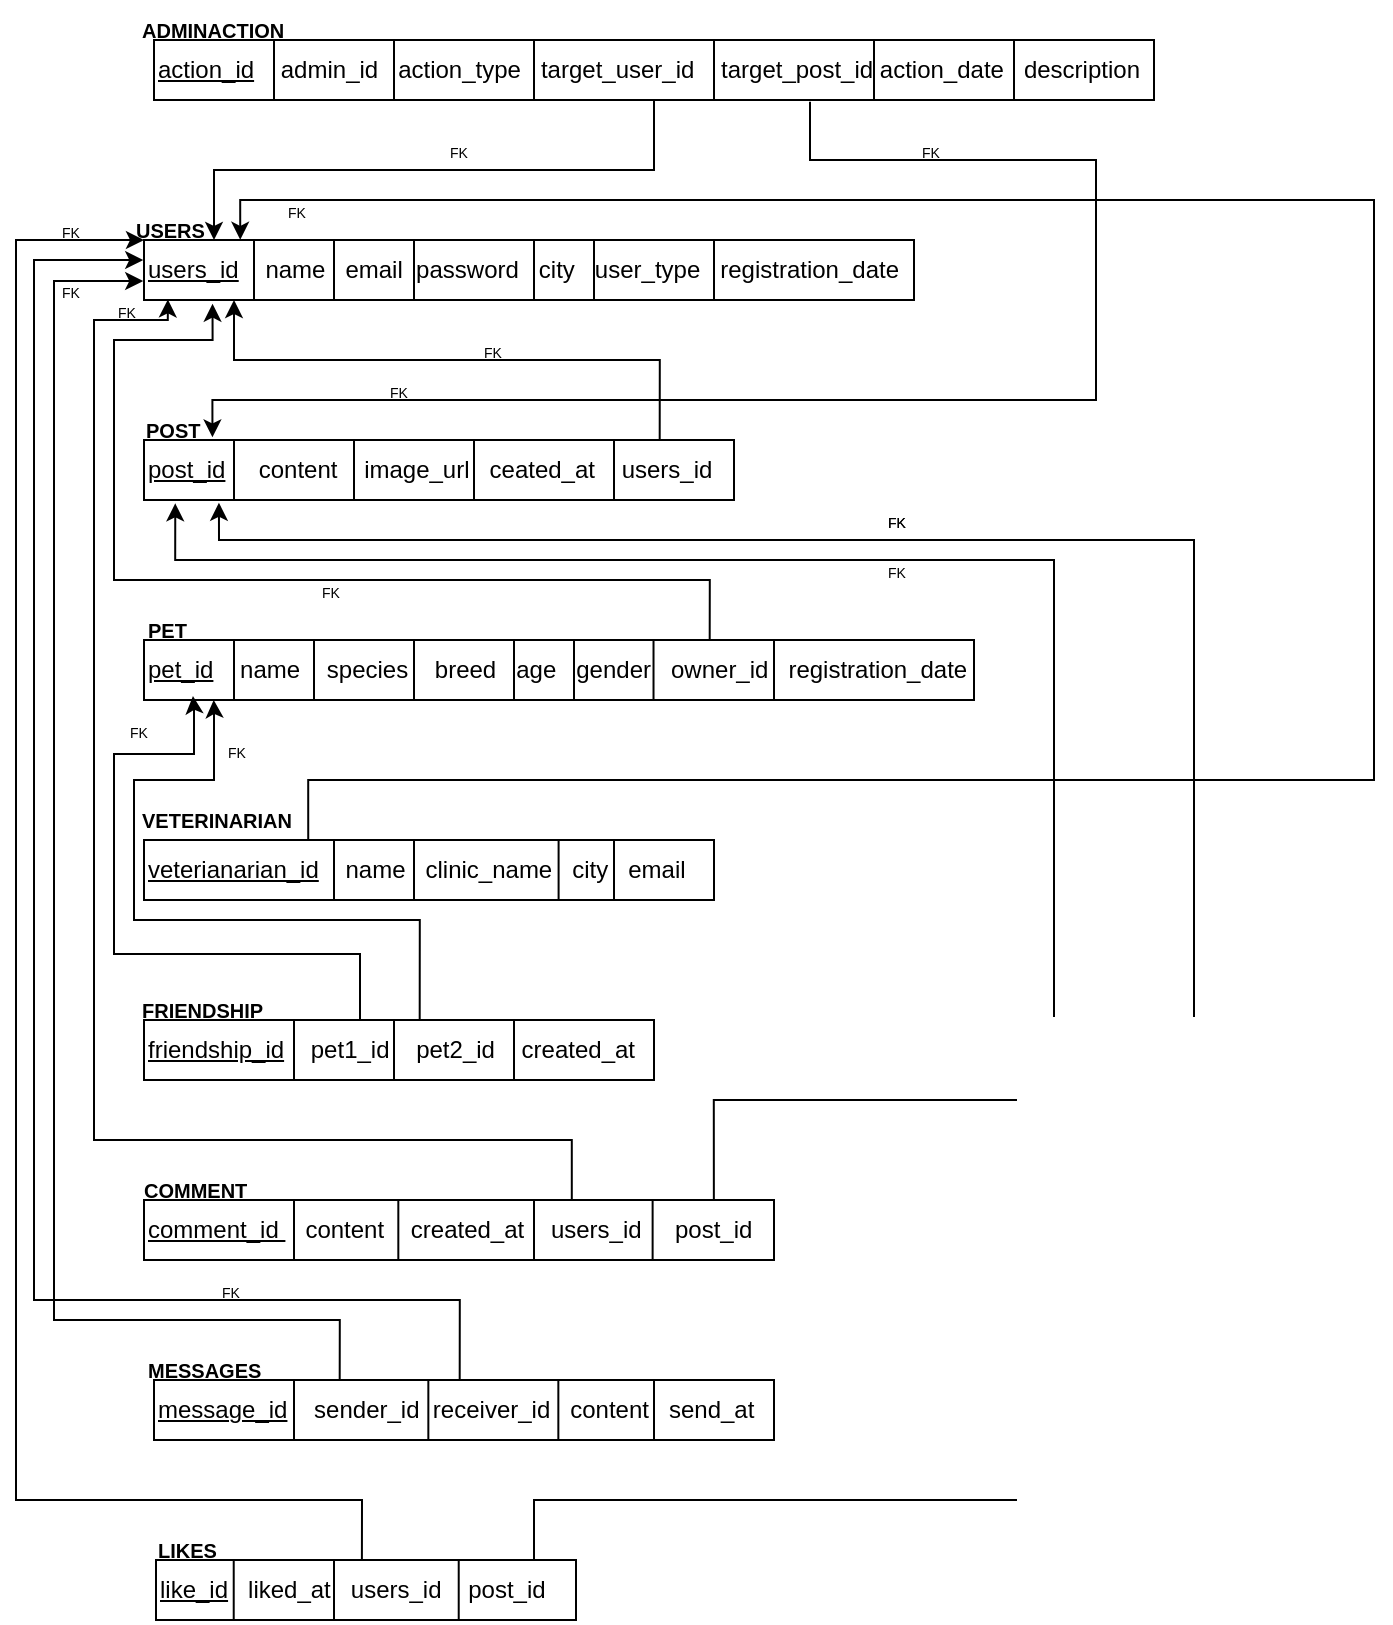 <mxfile version="26.1.1">
  <diagram name="Sayfa -1" id="nUWgRVCfTXm0fBKeNMAv">
    <mxGraphModel dx="1419" dy="959" grid="1" gridSize="10" guides="1" tooltips="1" connect="1" arrows="1" fold="1" page="1" pageScale="1" pageWidth="1100" pageHeight="850" math="0" shadow="0">
      <root>
        <mxCell id="0" />
        <mxCell id="1" parent="0" />
        <mxCell id="niPHYqyCZM59dgQLbPDo-1" value="&lt;u&gt;action_id&lt;/u&gt;&amp;nbsp; &amp;nbsp; admin_id&amp;nbsp; &amp;nbsp;action_type&amp;nbsp; &amp;nbsp;target_user_id&amp;nbsp; &amp;nbsp; target_post_id action_date&amp;nbsp; &amp;nbsp;description&amp;nbsp;" style="rounded=0;whiteSpace=wrap;html=1;align=left;container=0;" vertex="1" parent="1">
          <mxGeometry x="80" y="50" width="500" height="30" as="geometry" />
        </mxCell>
        <mxCell id="niPHYqyCZM59dgQLbPDo-2" value="" style="endArrow=none;html=1;rounded=0;" edge="1" parent="1">
          <mxGeometry width="50" height="50" relative="1" as="geometry">
            <mxPoint x="140" y="80" as="sourcePoint" />
            <mxPoint x="140" y="50" as="targetPoint" />
          </mxGeometry>
        </mxCell>
        <mxCell id="niPHYqyCZM59dgQLbPDo-4" value="&lt;u&gt;users_id&lt;/u&gt;&amp;nbsp; &amp;nbsp; name&amp;nbsp; &amp;nbsp;email&amp;nbsp; password&amp;nbsp; &amp;nbsp;city&amp;nbsp; &amp;nbsp;user_type&amp;nbsp; &amp;nbsp;registration_date" style="rounded=0;whiteSpace=wrap;html=1;align=left;" vertex="1" parent="1">
          <mxGeometry x="75" y="150" width="385" height="30" as="geometry" />
        </mxCell>
        <mxCell id="niPHYqyCZM59dgQLbPDo-5" value="&lt;u&gt;post_id&lt;/u&gt;&amp;nbsp; &amp;nbsp; &amp;nbsp;content&amp;nbsp; &amp;nbsp; image_url&amp;nbsp; &amp;nbsp;ceated_at&amp;nbsp; &amp;nbsp; users_id&amp;nbsp;&amp;nbsp;" style="rounded=0;whiteSpace=wrap;html=1;align=left;" vertex="1" parent="1">
          <mxGeometry x="75" y="250" width="295" height="30" as="geometry" />
        </mxCell>
        <mxCell id="niPHYqyCZM59dgQLbPDo-6" value="&lt;u&gt;pet_id&lt;/u&gt;&amp;nbsp; &amp;nbsp; name&amp;nbsp; &amp;nbsp; species&amp;nbsp; &amp;nbsp; breed&amp;nbsp; &amp;nbsp;age&amp;nbsp; &amp;nbsp;gender&amp;nbsp; &amp;nbsp;owner_id&amp;nbsp; &amp;nbsp;registration_date&amp;nbsp;" style="rounded=0;whiteSpace=wrap;html=1;align=left;" vertex="1" parent="1">
          <mxGeometry x="75" y="350" width="415" height="30" as="geometry" />
        </mxCell>
        <mxCell id="niPHYqyCZM59dgQLbPDo-7" value="&lt;u&gt;veterianarian_id&lt;/u&gt;&amp;nbsp; &amp;nbsp; name&amp;nbsp; &amp;nbsp;clinic_name&amp;nbsp; &amp;nbsp;city&amp;nbsp; &amp;nbsp;email&amp;nbsp;&amp;nbsp;" style="rounded=0;whiteSpace=wrap;html=1;align=left;" vertex="1" parent="1">
          <mxGeometry x="75" y="450" width="285" height="30" as="geometry" />
        </mxCell>
        <mxCell id="niPHYqyCZM59dgQLbPDo-8" value="&lt;u&gt;friendship_id&lt;/u&gt;&amp;nbsp; &amp;nbsp; pet1_id&amp;nbsp; &amp;nbsp; pet2_id&amp;nbsp; &amp;nbsp; created_at&amp;nbsp;" style="rounded=0;whiteSpace=wrap;html=1;align=left;" vertex="1" parent="1">
          <mxGeometry x="75" y="540" width="255" height="30" as="geometry" />
        </mxCell>
        <mxCell id="niPHYqyCZM59dgQLbPDo-9" value="&lt;u&gt;comment_id&amp;nbsp;&lt;/u&gt; &amp;nbsp; content&amp;nbsp; &amp;nbsp; created_at&amp;nbsp; &amp;nbsp; users_id&amp;nbsp; &amp;nbsp; &amp;nbsp;post_id&amp;nbsp; &amp;nbsp;" style="rounded=0;whiteSpace=wrap;html=1;align=left;" vertex="1" parent="1">
          <mxGeometry x="75" y="630" width="315" height="30" as="geometry" />
        </mxCell>
        <mxCell id="niPHYqyCZM59dgQLbPDo-10" value="&lt;u&gt;message_id&lt;/u&gt;&amp;nbsp; &amp;nbsp; sender_id&amp;nbsp; receiver_id&amp;nbsp; &amp;nbsp;content&amp;nbsp; &amp;nbsp;send_at" style="rounded=0;whiteSpace=wrap;html=1;align=left;" vertex="1" parent="1">
          <mxGeometry x="80" y="720" width="310" height="30" as="geometry" />
        </mxCell>
        <mxCell id="niPHYqyCZM59dgQLbPDo-11" value="&lt;u&gt;like_id&lt;/u&gt;&amp;nbsp; &amp;nbsp;liked_at&amp;nbsp; &amp;nbsp;users_id&amp;nbsp; &amp;nbsp; post_id" style="rounded=0;whiteSpace=wrap;html=1;align=left;" vertex="1" parent="1">
          <mxGeometry x="81" y="810" width="210" height="30" as="geometry" />
        </mxCell>
        <mxCell id="niPHYqyCZM59dgQLbPDo-14" value="" style="endArrow=none;html=1;rounded=0;" edge="1" parent="1">
          <mxGeometry width="50" height="50" relative="1" as="geometry">
            <mxPoint x="200" y="80" as="sourcePoint" />
            <mxPoint x="200" y="50" as="targetPoint" />
          </mxGeometry>
        </mxCell>
        <mxCell id="niPHYqyCZM59dgQLbPDo-15" value="" style="endArrow=none;html=1;rounded=0;" edge="1" parent="1">
          <mxGeometry width="50" height="50" relative="1" as="geometry">
            <mxPoint x="270" y="80" as="sourcePoint" />
            <mxPoint x="270" y="50" as="targetPoint" />
          </mxGeometry>
        </mxCell>
        <mxCell id="niPHYqyCZM59dgQLbPDo-16" value="" style="endArrow=none;html=1;rounded=0;" edge="1" parent="1">
          <mxGeometry width="50" height="50" relative="1" as="geometry">
            <mxPoint x="360" y="80" as="sourcePoint" />
            <mxPoint x="360" y="50" as="targetPoint" />
          </mxGeometry>
        </mxCell>
        <mxCell id="niPHYqyCZM59dgQLbPDo-19" value="" style="endArrow=none;html=1;rounded=0;" edge="1" parent="1">
          <mxGeometry width="50" height="50" relative="1" as="geometry">
            <mxPoint x="440" y="80" as="sourcePoint" />
            <mxPoint x="440" y="50" as="targetPoint" />
          </mxGeometry>
        </mxCell>
        <mxCell id="niPHYqyCZM59dgQLbPDo-20" value="" style="endArrow=none;html=1;rounded=0;" edge="1" parent="1">
          <mxGeometry width="50" height="50" relative="1" as="geometry">
            <mxPoint x="510" y="80" as="sourcePoint" />
            <mxPoint x="510" y="50" as="targetPoint" />
          </mxGeometry>
        </mxCell>
        <mxCell id="niPHYqyCZM59dgQLbPDo-21" value="" style="endArrow=none;html=1;rounded=0;" edge="1" parent="1">
          <mxGeometry width="50" height="50" relative="1" as="geometry">
            <mxPoint x="130" y="180" as="sourcePoint" />
            <mxPoint x="130" y="150" as="targetPoint" />
          </mxGeometry>
        </mxCell>
        <mxCell id="niPHYqyCZM59dgQLbPDo-24" value="" style="endArrow=none;html=1;rounded=0;" edge="1" parent="1">
          <mxGeometry width="50" height="50" relative="1" as="geometry">
            <mxPoint x="170" y="180" as="sourcePoint" />
            <mxPoint x="170" y="150" as="targetPoint" />
          </mxGeometry>
        </mxCell>
        <mxCell id="niPHYqyCZM59dgQLbPDo-26" value="" style="endArrow=none;html=1;rounded=0;" edge="1" parent="1">
          <mxGeometry width="50" height="50" relative="1" as="geometry">
            <mxPoint x="210" y="180" as="sourcePoint" />
            <mxPoint x="210" y="150" as="targetPoint" />
          </mxGeometry>
        </mxCell>
        <mxCell id="niPHYqyCZM59dgQLbPDo-27" value="" style="endArrow=none;html=1;rounded=0;" edge="1" parent="1">
          <mxGeometry width="50" height="50" relative="1" as="geometry">
            <mxPoint x="270" y="180" as="sourcePoint" />
            <mxPoint x="270" y="150" as="targetPoint" />
          </mxGeometry>
        </mxCell>
        <mxCell id="niPHYqyCZM59dgQLbPDo-28" value="" style="endArrow=none;html=1;rounded=0;" edge="1" parent="1">
          <mxGeometry width="50" height="50" relative="1" as="geometry">
            <mxPoint x="120" y="280" as="sourcePoint" />
            <mxPoint x="120" y="250" as="targetPoint" />
          </mxGeometry>
        </mxCell>
        <mxCell id="niPHYqyCZM59dgQLbPDo-29" value="" style="endArrow=none;html=1;rounded=0;" edge="1" parent="1">
          <mxGeometry width="50" height="50" relative="1" as="geometry">
            <mxPoint x="300" y="180" as="sourcePoint" />
            <mxPoint x="300" y="150" as="targetPoint" />
          </mxGeometry>
        </mxCell>
        <mxCell id="niPHYqyCZM59dgQLbPDo-31" value="" style="endArrow=none;html=1;rounded=0;" edge="1" parent="1">
          <mxGeometry width="50" height="50" relative="1" as="geometry">
            <mxPoint x="360" y="180" as="sourcePoint" />
            <mxPoint x="360" y="150" as="targetPoint" />
          </mxGeometry>
        </mxCell>
        <mxCell id="niPHYqyCZM59dgQLbPDo-32" value="" style="endArrow=none;html=1;rounded=0;" edge="1" parent="1">
          <mxGeometry width="50" height="50" relative="1" as="geometry">
            <mxPoint x="180" y="280" as="sourcePoint" />
            <mxPoint x="180" y="250" as="targetPoint" />
          </mxGeometry>
        </mxCell>
        <mxCell id="niPHYqyCZM59dgQLbPDo-33" value="" style="endArrow=none;html=1;rounded=0;" edge="1" parent="1">
          <mxGeometry width="50" height="50" relative="1" as="geometry">
            <mxPoint x="240" y="280" as="sourcePoint" />
            <mxPoint x="240" y="250" as="targetPoint" />
          </mxGeometry>
        </mxCell>
        <mxCell id="niPHYqyCZM59dgQLbPDo-34" value="" style="endArrow=none;html=1;rounded=0;" edge="1" parent="1">
          <mxGeometry width="50" height="50" relative="1" as="geometry">
            <mxPoint x="310" y="280" as="sourcePoint" />
            <mxPoint x="310" y="250" as="targetPoint" />
          </mxGeometry>
        </mxCell>
        <mxCell id="niPHYqyCZM59dgQLbPDo-35" value="" style="endArrow=none;html=1;rounded=0;" edge="1" parent="1">
          <mxGeometry width="50" height="50" relative="1" as="geometry">
            <mxPoint x="120" y="380" as="sourcePoint" />
            <mxPoint x="120" y="350" as="targetPoint" />
          </mxGeometry>
        </mxCell>
        <mxCell id="niPHYqyCZM59dgQLbPDo-36" value="" style="endArrow=none;html=1;rounded=0;" edge="1" parent="1">
          <mxGeometry width="50" height="50" relative="1" as="geometry">
            <mxPoint x="170" y="480" as="sourcePoint" />
            <mxPoint x="170" y="450" as="targetPoint" />
          </mxGeometry>
        </mxCell>
        <mxCell id="niPHYqyCZM59dgQLbPDo-37" value="" style="endArrow=none;html=1;rounded=0;" edge="1" parent="1">
          <mxGeometry width="50" height="50" relative="1" as="geometry">
            <mxPoint x="160" y="380" as="sourcePoint" />
            <mxPoint x="160" y="350" as="targetPoint" />
          </mxGeometry>
        </mxCell>
        <mxCell id="niPHYqyCZM59dgQLbPDo-41" value="" style="endArrow=none;html=1;rounded=0;" edge="1" parent="1">
          <mxGeometry width="50" height="50" relative="1" as="geometry">
            <mxPoint x="210" y="380" as="sourcePoint" />
            <mxPoint x="210" y="350" as="targetPoint" />
          </mxGeometry>
        </mxCell>
        <mxCell id="niPHYqyCZM59dgQLbPDo-42" value="" style="endArrow=none;html=1;rounded=0;" edge="1" parent="1">
          <mxGeometry width="50" height="50" relative="1" as="geometry">
            <mxPoint x="260" y="380" as="sourcePoint" />
            <mxPoint x="260" y="350" as="targetPoint" />
          </mxGeometry>
        </mxCell>
        <mxCell id="niPHYqyCZM59dgQLbPDo-43" value="" style="endArrow=none;html=1;rounded=0;" edge="1" parent="1">
          <mxGeometry width="50" height="50" relative="1" as="geometry">
            <mxPoint x="290" y="380" as="sourcePoint" />
            <mxPoint x="290" y="350" as="targetPoint" />
          </mxGeometry>
        </mxCell>
        <mxCell id="niPHYqyCZM59dgQLbPDo-44" value="" style="endArrow=none;html=1;rounded=0;" edge="1" parent="1">
          <mxGeometry width="50" height="50" relative="1" as="geometry">
            <mxPoint x="329.76" y="380" as="sourcePoint" />
            <mxPoint x="329.76" y="350" as="targetPoint" />
          </mxGeometry>
        </mxCell>
        <mxCell id="niPHYqyCZM59dgQLbPDo-45" value="" style="endArrow=none;html=1;rounded=0;" edge="1" parent="1">
          <mxGeometry width="50" height="50" relative="1" as="geometry">
            <mxPoint x="390" y="380" as="sourcePoint" />
            <mxPoint x="390" y="350" as="targetPoint" />
          </mxGeometry>
        </mxCell>
        <mxCell id="niPHYqyCZM59dgQLbPDo-47" value="" style="endArrow=none;html=1;rounded=0;" edge="1" parent="1">
          <mxGeometry width="50" height="50" relative="1" as="geometry">
            <mxPoint x="210" y="480" as="sourcePoint" />
            <mxPoint x="210" y="450" as="targetPoint" />
          </mxGeometry>
        </mxCell>
        <mxCell id="niPHYqyCZM59dgQLbPDo-48" value="" style="endArrow=none;html=1;rounded=0;" edge="1" parent="1">
          <mxGeometry width="50" height="50" relative="1" as="geometry">
            <mxPoint x="282.3" y="480" as="sourcePoint" />
            <mxPoint x="282.3" y="450" as="targetPoint" />
          </mxGeometry>
        </mxCell>
        <mxCell id="niPHYqyCZM59dgQLbPDo-49" value="" style="endArrow=none;html=1;rounded=0;" edge="1" parent="1">
          <mxGeometry width="50" height="50" relative="1" as="geometry">
            <mxPoint x="310" y="480" as="sourcePoint" />
            <mxPoint x="310" y="450" as="targetPoint" />
          </mxGeometry>
        </mxCell>
        <mxCell id="niPHYqyCZM59dgQLbPDo-51" value="" style="endArrow=none;html=1;rounded=0;" edge="1" parent="1">
          <mxGeometry width="50" height="50" relative="1" as="geometry">
            <mxPoint x="150" y="570" as="sourcePoint" />
            <mxPoint x="150" y="540" as="targetPoint" />
          </mxGeometry>
        </mxCell>
        <mxCell id="niPHYqyCZM59dgQLbPDo-52" value="" style="endArrow=none;html=1;rounded=0;" edge="1" parent="1" source="niPHYqyCZM59dgQLbPDo-8">
          <mxGeometry width="50" height="50" relative="1" as="geometry">
            <mxPoint x="150" y="570" as="sourcePoint" />
            <mxPoint x="150" y="540" as="targetPoint" />
          </mxGeometry>
        </mxCell>
        <mxCell id="niPHYqyCZM59dgQLbPDo-53" value="" style="endArrow=none;html=1;rounded=0;" edge="1" parent="1">
          <mxGeometry width="50" height="50" relative="1" as="geometry">
            <mxPoint x="200" y="570" as="sourcePoint" />
            <mxPoint x="200" y="540" as="targetPoint" />
          </mxGeometry>
        </mxCell>
        <mxCell id="niPHYqyCZM59dgQLbPDo-54" value="" style="endArrow=none;html=1;rounded=0;" edge="1" parent="1">
          <mxGeometry width="50" height="50" relative="1" as="geometry">
            <mxPoint x="260" y="570" as="sourcePoint" />
            <mxPoint x="260" y="540" as="targetPoint" />
          </mxGeometry>
        </mxCell>
        <mxCell id="niPHYqyCZM59dgQLbPDo-55" value="" style="endArrow=none;html=1;rounded=0;" edge="1" parent="1">
          <mxGeometry width="50" height="50" relative="1" as="geometry">
            <mxPoint x="150" y="660" as="sourcePoint" />
            <mxPoint x="150" y="630" as="targetPoint" />
          </mxGeometry>
        </mxCell>
        <mxCell id="niPHYqyCZM59dgQLbPDo-56" value="" style="endArrow=none;html=1;rounded=0;" edge="1" parent="1">
          <mxGeometry width="50" height="50" relative="1" as="geometry">
            <mxPoint x="202.16" y="660" as="sourcePoint" />
            <mxPoint x="202.16" y="630" as="targetPoint" />
          </mxGeometry>
        </mxCell>
        <mxCell id="niPHYqyCZM59dgQLbPDo-57" value="" style="endArrow=none;html=1;rounded=0;" edge="1" parent="1" source="niPHYqyCZM59dgQLbPDo-9">
          <mxGeometry width="50" height="50" relative="1" as="geometry">
            <mxPoint x="202.16" y="660" as="sourcePoint" />
            <mxPoint x="202.16" y="630" as="targetPoint" />
          </mxGeometry>
        </mxCell>
        <mxCell id="niPHYqyCZM59dgQLbPDo-58" value="" style="endArrow=none;html=1;rounded=0;" edge="1" parent="1">
          <mxGeometry width="50" height="50" relative="1" as="geometry">
            <mxPoint x="270" y="660" as="sourcePoint" />
            <mxPoint x="270" y="630" as="targetPoint" />
          </mxGeometry>
        </mxCell>
        <mxCell id="niPHYqyCZM59dgQLbPDo-59" value="" style="endArrow=none;html=1;rounded=0;" edge="1" parent="1">
          <mxGeometry width="50" height="50" relative="1" as="geometry">
            <mxPoint x="329.31" y="660" as="sourcePoint" />
            <mxPoint x="329.31" y="630" as="targetPoint" />
          </mxGeometry>
        </mxCell>
        <mxCell id="niPHYqyCZM59dgQLbPDo-61" value="" style="endArrow=none;html=1;rounded=0;" edge="1" parent="1">
          <mxGeometry width="50" height="50" relative="1" as="geometry">
            <mxPoint x="150" y="750" as="sourcePoint" />
            <mxPoint x="150" y="720" as="targetPoint" />
          </mxGeometry>
        </mxCell>
        <mxCell id="niPHYqyCZM59dgQLbPDo-62" value="" style="endArrow=none;html=1;rounded=0;" edge="1" parent="1">
          <mxGeometry width="50" height="50" relative="1" as="geometry">
            <mxPoint x="217.17" y="750" as="sourcePoint" />
            <mxPoint x="217.17" y="720" as="targetPoint" />
          </mxGeometry>
        </mxCell>
        <mxCell id="niPHYqyCZM59dgQLbPDo-63" value="" style="endArrow=none;html=1;rounded=0;" edge="1" parent="1">
          <mxGeometry width="50" height="50" relative="1" as="geometry">
            <mxPoint x="282.17" y="750" as="sourcePoint" />
            <mxPoint x="282.17" y="720" as="targetPoint" />
          </mxGeometry>
        </mxCell>
        <mxCell id="niPHYqyCZM59dgQLbPDo-64" value="" style="endArrow=none;html=1;rounded=0;" edge="1" parent="1">
          <mxGeometry width="50" height="50" relative="1" as="geometry">
            <mxPoint x="330" y="750" as="sourcePoint" />
            <mxPoint x="330" y="720" as="targetPoint" />
          </mxGeometry>
        </mxCell>
        <mxCell id="niPHYqyCZM59dgQLbPDo-66" value="" style="endArrow=none;html=1;rounded=0;" edge="1" parent="1">
          <mxGeometry width="50" height="50" relative="1" as="geometry">
            <mxPoint x="119.86" y="840" as="sourcePoint" />
            <mxPoint x="119.86" y="810" as="targetPoint" />
          </mxGeometry>
        </mxCell>
        <mxCell id="niPHYqyCZM59dgQLbPDo-68" value="" style="endArrow=none;html=1;rounded=0;" edge="1" parent="1">
          <mxGeometry width="50" height="50" relative="1" as="geometry">
            <mxPoint x="170" y="840" as="sourcePoint" />
            <mxPoint x="170" y="810" as="targetPoint" />
          </mxGeometry>
        </mxCell>
        <mxCell id="niPHYqyCZM59dgQLbPDo-69" value="" style="endArrow=none;html=1;rounded=0;" edge="1" parent="1">
          <mxGeometry width="50" height="50" relative="1" as="geometry">
            <mxPoint x="232.36" y="840" as="sourcePoint" />
            <mxPoint x="232.36" y="810" as="targetPoint" />
          </mxGeometry>
        </mxCell>
        <mxCell id="niPHYqyCZM59dgQLbPDo-71" value="&lt;font style=&quot;font-size: 10px;&quot;&gt;&lt;b&gt;ADMINACTION&lt;/b&gt;&lt;/font&gt;" style="text;html=1;align=left;verticalAlign=middle;whiteSpace=wrap;rounded=0;" vertex="1" parent="1">
          <mxGeometry x="72" y="30" width="65" height="30" as="geometry" />
        </mxCell>
        <mxCell id="niPHYqyCZM59dgQLbPDo-76" value="&lt;span style=&quot;font-size: 10px;&quot;&gt;&lt;b&gt;USERS&lt;/b&gt;&lt;/span&gt;" style="text;html=1;align=left;verticalAlign=middle;whiteSpace=wrap;rounded=0;" vertex="1" parent="1">
          <mxGeometry x="69" y="140" width="35" height="10" as="geometry" />
        </mxCell>
        <mxCell id="niPHYqyCZM59dgQLbPDo-77" value="&lt;span style=&quot;font-size: 10px;&quot;&gt;&lt;b&gt;POST&lt;/b&gt;&lt;/span&gt;" style="text;html=1;align=left;verticalAlign=middle;whiteSpace=wrap;rounded=0;" vertex="1" parent="1">
          <mxGeometry x="74" y="230" width="25" height="30" as="geometry" />
        </mxCell>
        <mxCell id="niPHYqyCZM59dgQLbPDo-78" value="&lt;span style=&quot;font-size: 10px;&quot;&gt;&lt;b&gt;PET&lt;/b&gt;&lt;/span&gt;" style="text;html=1;align=left;verticalAlign=middle;whiteSpace=wrap;rounded=0;" vertex="1" parent="1">
          <mxGeometry x="75" y="330" width="15" height="30" as="geometry" />
        </mxCell>
        <mxCell id="niPHYqyCZM59dgQLbPDo-79" value="&lt;span style=&quot;font-size: 10px;&quot;&gt;&lt;b&gt;VETERINARIAN&lt;/b&gt;&lt;/span&gt;" style="text;html=1;align=left;verticalAlign=middle;whiteSpace=wrap;rounded=0;" vertex="1" parent="1">
          <mxGeometry x="72" y="425" width="65" height="30" as="geometry" />
        </mxCell>
        <mxCell id="niPHYqyCZM59dgQLbPDo-80" value="&lt;span style=&quot;font-size: 10px;&quot;&gt;&lt;b&gt;FRIENDSHIP&lt;/b&gt;&lt;/span&gt;" style="text;html=1;align=left;verticalAlign=middle;whiteSpace=wrap;rounded=0;" vertex="1" parent="1">
          <mxGeometry x="72" y="520" width="55" height="30" as="geometry" />
        </mxCell>
        <mxCell id="niPHYqyCZM59dgQLbPDo-81" value="&lt;span style=&quot;font-size: 10px;&quot;&gt;&lt;b&gt;COMMENT&lt;/b&gt;&lt;/span&gt;" style="text;html=1;align=left;verticalAlign=middle;whiteSpace=wrap;rounded=0;" vertex="1" parent="1">
          <mxGeometry x="72.5" y="610" width="45" height="30" as="geometry" />
        </mxCell>
        <mxCell id="niPHYqyCZM59dgQLbPDo-82" value="&lt;span style=&quot;font-size: 10px;&quot;&gt;&lt;b&gt;MESSAGES&lt;/b&gt;&lt;/span&gt;" style="text;html=1;align=left;verticalAlign=middle;whiteSpace=wrap;rounded=0;" vertex="1" parent="1">
          <mxGeometry x="75" y="700" width="45" height="30" as="geometry" />
        </mxCell>
        <mxCell id="niPHYqyCZM59dgQLbPDo-83" value="&lt;span style=&quot;font-size: 10px;&quot;&gt;&lt;b&gt;LIKES&lt;/b&gt;&lt;/span&gt;" style="text;html=1;align=left;verticalAlign=middle;whiteSpace=wrap;rounded=0;" vertex="1" parent="1">
          <mxGeometry x="80" y="790" width="30" height="30" as="geometry" />
        </mxCell>
        <mxCell id="niPHYqyCZM59dgQLbPDo-86" style="edgeStyle=orthogonalEdgeStyle;rounded=0;orthogonalLoop=1;jettySize=auto;html=1;" edge="1" parent="1" source="niPHYqyCZM59dgQLbPDo-1" target="niPHYqyCZM59dgQLbPDo-4">
          <mxGeometry relative="1" as="geometry">
            <Array as="points">
              <mxPoint x="330" y="115" />
              <mxPoint x="110" y="115" />
            </Array>
          </mxGeometry>
        </mxCell>
        <mxCell id="niPHYqyCZM59dgQLbPDo-88" style="edgeStyle=orthogonalEdgeStyle;rounded=0;orthogonalLoop=1;jettySize=auto;html=1;exitX=0.656;exitY=1.029;exitDx=0;exitDy=0;exitPerimeter=0;entryX=0.116;entryY=-0.044;entryDx=0;entryDy=0;entryPerimeter=0;" edge="1" parent="1" source="niPHYqyCZM59dgQLbPDo-1" target="niPHYqyCZM59dgQLbPDo-5">
          <mxGeometry relative="1" as="geometry">
            <mxPoint x="410" y="111" as="sourcePoint" />
            <mxPoint x="550" y="240" as="targetPoint" />
            <Array as="points">
              <mxPoint x="408" y="110" />
              <mxPoint x="551" y="110" />
              <mxPoint x="551" y="230" />
              <mxPoint x="109" y="230" />
            </Array>
          </mxGeometry>
        </mxCell>
        <mxCell id="niPHYqyCZM59dgQLbPDo-92" style="edgeStyle=orthogonalEdgeStyle;rounded=0;orthogonalLoop=1;jettySize=auto;html=1;" edge="1" parent="1">
          <mxGeometry relative="1" as="geometry">
            <mxPoint x="332.85" y="250" as="sourcePoint" />
            <mxPoint x="120.0" y="180" as="targetPoint" />
            <Array as="points">
              <mxPoint x="333" y="210" />
              <mxPoint x="120" y="210" />
            </Array>
          </mxGeometry>
        </mxCell>
        <mxCell id="niPHYqyCZM59dgQLbPDo-94" style="edgeStyle=orthogonalEdgeStyle;rounded=0;orthogonalLoop=1;jettySize=auto;html=1;entryX=0.089;entryY=1.062;entryDx=0;entryDy=0;entryPerimeter=0;" edge="1" parent="1" target="niPHYqyCZM59dgQLbPDo-4">
          <mxGeometry relative="1" as="geometry">
            <mxPoint x="357.85" y="350" as="sourcePoint" />
            <mxPoint x="110" y="200" as="targetPoint" />
            <Array as="points">
              <mxPoint x="358" y="320" />
              <mxPoint x="60" y="320" />
              <mxPoint x="60" y="200" />
              <mxPoint x="109" y="200" />
            </Array>
          </mxGeometry>
        </mxCell>
        <mxCell id="niPHYqyCZM59dgQLbPDo-98" style="edgeStyle=orthogonalEdgeStyle;rounded=0;orthogonalLoop=1;jettySize=auto;html=1;entryX=0.059;entryY=0.933;entryDx=0;entryDy=0;entryPerimeter=0;" edge="1" parent="1" target="niPHYqyCZM59dgQLbPDo-6">
          <mxGeometry relative="1" as="geometry">
            <mxPoint x="183" y="540" as="sourcePoint" />
            <mxPoint x="110.275" y="383.55" as="targetPoint" />
            <Array as="points">
              <mxPoint x="183" y="507" />
              <mxPoint x="60" y="507" />
              <mxPoint x="60" y="407" />
              <mxPoint x="100" y="407" />
              <mxPoint x="100" y="384" />
              <mxPoint x="100" y="384" />
            </Array>
          </mxGeometry>
        </mxCell>
        <mxCell id="niPHYqyCZM59dgQLbPDo-99" style="edgeStyle=orthogonalEdgeStyle;rounded=0;orthogonalLoop=1;jettySize=auto;html=1;entryX=0.084;entryY=1;entryDx=0;entryDy=0;entryPerimeter=0;" edge="1" parent="1" target="niPHYqyCZM59dgQLbPDo-6">
          <mxGeometry relative="1" as="geometry">
            <mxPoint x="212.85" y="540" as="sourcePoint" />
            <mxPoint x="147" y="383" as="targetPoint" />
            <Array as="points">
              <mxPoint x="213" y="490" />
              <mxPoint x="70" y="490" />
              <mxPoint x="70" y="420" />
              <mxPoint x="110" y="420" />
              <mxPoint x="110" y="383" />
            </Array>
          </mxGeometry>
        </mxCell>
        <mxCell id="niPHYqyCZM59dgQLbPDo-102" style="edgeStyle=orthogonalEdgeStyle;rounded=0;orthogonalLoop=1;jettySize=auto;html=1;entryX=-0.001;entryY=0.684;entryDx=0;entryDy=0;entryPerimeter=0;" edge="1" parent="1" target="niPHYqyCZM59dgQLbPDo-4">
          <mxGeometry relative="1" as="geometry">
            <mxPoint x="172.85" y="720" as="sourcePoint" />
            <mxPoint x="50" y="170" as="targetPoint" />
            <Array as="points">
              <mxPoint x="173" y="690" />
              <mxPoint x="30" y="690" />
              <mxPoint x="30" y="171" />
            </Array>
          </mxGeometry>
        </mxCell>
        <mxCell id="niPHYqyCZM59dgQLbPDo-103" style="edgeStyle=orthogonalEdgeStyle;rounded=0;orthogonalLoop=1;jettySize=auto;html=1;entryX=-0.001;entryY=0.333;entryDx=0;entryDy=0;entryPerimeter=0;" edge="1" parent="1">
          <mxGeometry relative="1" as="geometry">
            <mxPoint x="232.85" y="720.01" as="sourcePoint" />
            <mxPoint x="74.615" y="160" as="targetPoint" />
            <Array as="points">
              <mxPoint x="233" y="680.01" />
              <mxPoint x="20" y="680.01" />
              <mxPoint x="20" y="160.01" />
            </Array>
          </mxGeometry>
        </mxCell>
        <mxCell id="niPHYqyCZM59dgQLbPDo-104" style="edgeStyle=orthogonalEdgeStyle;rounded=0;orthogonalLoop=1;jettySize=auto;html=1;entryX=0;entryY=0;entryDx=0;entryDy=0;" edge="1" parent="1" target="niPHYqyCZM59dgQLbPDo-4">
          <mxGeometry relative="1" as="geometry">
            <mxPoint x="183.95" y="810" as="sourcePoint" />
            <mxPoint x="70" y="150" as="targetPoint" />
            <Array as="points">
              <mxPoint x="184" y="780" />
              <mxPoint x="11" y="780" />
              <mxPoint x="11" y="150" />
            </Array>
          </mxGeometry>
        </mxCell>
        <mxCell id="niPHYqyCZM59dgQLbPDo-106" style="edgeStyle=orthogonalEdgeStyle;rounded=0;orthogonalLoop=1;jettySize=auto;html=1;entryX=0.053;entryY=1.056;entryDx=0;entryDy=0;entryPerimeter=0;" edge="1" parent="1" target="niPHYqyCZM59dgQLbPDo-5">
          <mxGeometry relative="1" as="geometry">
            <mxPoint x="359.93" y="630" as="sourcePoint" />
            <mxPoint x="90" y="310" as="targetPoint" />
            <Array as="points">
              <mxPoint x="360" y="580" />
              <mxPoint x="530" y="580" />
              <mxPoint x="530" y="310" />
              <mxPoint x="91" y="310" />
            </Array>
          </mxGeometry>
        </mxCell>
        <mxCell id="niPHYqyCZM59dgQLbPDo-107" style="edgeStyle=orthogonalEdgeStyle;rounded=0;orthogonalLoop=1;jettySize=auto;html=1;entryX=0.127;entryY=1.046;entryDx=0;entryDy=0;entryPerimeter=0;" edge="1" parent="1" target="niPHYqyCZM59dgQLbPDo-5">
          <mxGeometry relative="1" as="geometry">
            <mxPoint x="270.0" y="810" as="sourcePoint" />
            <mxPoint x="110" y="290" as="targetPoint" />
            <Array as="points">
              <mxPoint x="270" y="780" />
              <mxPoint x="600" y="780" />
              <mxPoint x="600" y="300" />
              <mxPoint x="113" y="300" />
            </Array>
          </mxGeometry>
        </mxCell>
        <mxCell id="niPHYqyCZM59dgQLbPDo-110" value="&lt;font style=&quot;font-size: 7px;&quot;&gt;FK&lt;/font&gt;" style="text;html=1;align=center;verticalAlign=middle;whiteSpace=wrap;rounded=0;" vertex="1" parent="1">
          <mxGeometry x="224" y="100" width="17" height="10" as="geometry" />
        </mxCell>
        <mxCell id="niPHYqyCZM59dgQLbPDo-112" value="&lt;font style=&quot;font-size: 7px;&quot;&gt;FK&lt;/font&gt;" style="text;html=1;align=center;verticalAlign=middle;whiteSpace=wrap;rounded=0;" vertex="1" parent="1">
          <mxGeometry x="460" y="100" width="17" height="10" as="geometry" />
        </mxCell>
        <mxCell id="niPHYqyCZM59dgQLbPDo-113" value="&lt;font style=&quot;font-size: 7px;&quot;&gt;FK&lt;/font&gt;" style="text;html=1;align=center;verticalAlign=middle;whiteSpace=wrap;rounded=0;" vertex="1" parent="1">
          <mxGeometry x="241" y="200" width="17" height="10" as="geometry" />
        </mxCell>
        <mxCell id="niPHYqyCZM59dgQLbPDo-114" value="&lt;font style=&quot;font-size: 7px;&quot;&gt;FK&lt;/font&gt;" style="text;html=1;align=center;verticalAlign=middle;whiteSpace=wrap;rounded=0;" vertex="1" parent="1">
          <mxGeometry x="194" y="220" width="17" height="10" as="geometry" />
        </mxCell>
        <mxCell id="niPHYqyCZM59dgQLbPDo-115" value="&lt;font style=&quot;font-size: 7px;&quot;&gt;FK&lt;/font&gt;" style="text;html=1;align=center;verticalAlign=middle;whiteSpace=wrap;rounded=0;" vertex="1" parent="1">
          <mxGeometry x="160" y="320" width="17" height="10" as="geometry" />
        </mxCell>
        <mxCell id="niPHYqyCZM59dgQLbPDo-116" value="&lt;font style=&quot;font-size: 7px;&quot;&gt;FK&lt;/font&gt;" style="text;html=1;align=center;verticalAlign=middle;whiteSpace=wrap;rounded=0;" vertex="1" parent="1">
          <mxGeometry x="443" y="285" width="17" height="10" as="geometry" />
        </mxCell>
        <mxCell id="niPHYqyCZM59dgQLbPDo-117" value="&lt;font style=&quot;font-size: 7px;&quot;&gt;FK&lt;/font&gt;" style="text;html=1;align=center;verticalAlign=middle;whiteSpace=wrap;rounded=0;" vertex="1" parent="1">
          <mxGeometry x="443" y="285" width="17" height="10" as="geometry" />
        </mxCell>
        <mxCell id="niPHYqyCZM59dgQLbPDo-120" value="&lt;font style=&quot;font-size: 7px;&quot;&gt;FK&lt;/font&gt;" style="text;html=1;align=center;verticalAlign=middle;whiteSpace=wrap;rounded=0;" vertex="1" parent="1">
          <mxGeometry x="443" y="310" width="17" height="10" as="geometry" />
        </mxCell>
        <mxCell id="niPHYqyCZM59dgQLbPDo-121" value="&lt;font style=&quot;font-size: 7px;&quot;&gt;FK&lt;/font&gt;" style="text;html=1;align=center;verticalAlign=middle;whiteSpace=wrap;rounded=0;" vertex="1" parent="1">
          <mxGeometry x="30" y="140" width="17" height="10" as="geometry" />
        </mxCell>
        <mxCell id="niPHYqyCZM59dgQLbPDo-122" value="&lt;font style=&quot;font-size: 7px;&quot;&gt;FK&lt;/font&gt;" style="text;html=1;align=center;verticalAlign=middle;whiteSpace=wrap;rounded=0;" vertex="1" parent="1">
          <mxGeometry x="30" y="170" width="17" height="10" as="geometry" />
        </mxCell>
        <mxCell id="niPHYqyCZM59dgQLbPDo-124" value="&lt;font style=&quot;font-size: 7px;&quot;&gt;FK&lt;/font&gt;" style="text;html=1;align=center;verticalAlign=middle;whiteSpace=wrap;rounded=0;" vertex="1" parent="1">
          <mxGeometry x="110" y="670" width="17" height="10" as="geometry" />
        </mxCell>
        <mxCell id="niPHYqyCZM59dgQLbPDo-125" value="&lt;font style=&quot;font-size: 7px;&quot;&gt;FK&lt;/font&gt;" style="text;html=1;align=center;verticalAlign=middle;whiteSpace=wrap;rounded=0;" vertex="1" parent="1">
          <mxGeometry x="113" y="400" width="17" height="10" as="geometry" />
        </mxCell>
        <mxCell id="niPHYqyCZM59dgQLbPDo-126" value="&lt;font style=&quot;font-size: 7px;&quot;&gt;FK&lt;/font&gt;" style="text;html=1;align=center;verticalAlign=middle;whiteSpace=wrap;rounded=0;" vertex="1" parent="1">
          <mxGeometry x="64" y="390" width="17" height="10" as="geometry" />
        </mxCell>
        <mxCell id="niPHYqyCZM59dgQLbPDo-128" style="edgeStyle=orthogonalEdgeStyle;rounded=0;orthogonalLoop=1;jettySize=auto;html=1;entryX=0.125;entryY=-0.004;entryDx=0;entryDy=0;entryPerimeter=0;" edge="1" parent="1" target="niPHYqyCZM59dgQLbPDo-4">
          <mxGeometry relative="1" as="geometry">
            <mxPoint x="157.12" y="450" as="sourcePoint" />
            <mxPoint x="120" y="130" as="targetPoint" />
            <Array as="points">
              <mxPoint x="157" y="420" />
              <mxPoint x="690" y="420" />
              <mxPoint x="690" y="130" />
              <mxPoint x="123" y="130" />
            </Array>
          </mxGeometry>
        </mxCell>
        <mxCell id="niPHYqyCZM59dgQLbPDo-131" value="&lt;font style=&quot;font-size: 7px;&quot;&gt;FK&lt;/font&gt;" style="text;html=1;align=center;verticalAlign=middle;whiteSpace=wrap;rounded=0;" vertex="1" parent="1">
          <mxGeometry x="143" y="130" width="17" height="10" as="geometry" />
        </mxCell>
        <mxCell id="niPHYqyCZM59dgQLbPDo-132" style="edgeStyle=orthogonalEdgeStyle;rounded=0;orthogonalLoop=1;jettySize=auto;html=1;entryX=0.031;entryY=0.99;entryDx=0;entryDy=0;entryPerimeter=0;" edge="1" parent="1" target="niPHYqyCZM59dgQLbPDo-4">
          <mxGeometry relative="1" as="geometry">
            <mxPoint x="288.9" y="630" as="sourcePoint" />
            <mxPoint x="90" y="190" as="targetPoint" />
            <Array as="points">
              <mxPoint x="289" y="600" />
              <mxPoint x="50" y="600" />
              <mxPoint x="50" y="190" />
              <mxPoint x="87" y="190" />
            </Array>
          </mxGeometry>
        </mxCell>
        <mxCell id="niPHYqyCZM59dgQLbPDo-134" value="&lt;font style=&quot;font-size: 7px;&quot;&gt;FK&lt;/font&gt;" style="text;html=1;align=center;verticalAlign=middle;whiteSpace=wrap;rounded=0;" vertex="1" parent="1">
          <mxGeometry x="58" y="180" width="17" height="10" as="geometry" />
        </mxCell>
      </root>
    </mxGraphModel>
  </diagram>
</mxfile>
